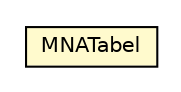 #!/usr/local/bin/dot
#
# Class diagram 
# Generated by UMLGraph version R5_6-24-gf6e263 (http://www.umlgraph.org/)
#

digraph G {
	edge [fontname="Helvetica",fontsize=10,labelfontname="Helvetica",labelfontsize=10];
	node [fontname="Helvetica",fontsize=10,shape=plaintext];
	nodesep=0.25;
	ranksep=0.5;
	// nl.egem.stuf.sector.bg._0204.MNATabel
	c105947 [label=<<table title="nl.egem.stuf.sector.bg._0204.MNATabel" border="0" cellborder="1" cellspacing="0" cellpadding="2" port="p" bgcolor="lemonChiffon" href="./MNATabel.html">
		<tr><td><table border="0" cellspacing="0" cellpadding="1">
<tr><td align="center" balign="center"> MNATabel </td></tr>
		</table></td></tr>
		</table>>, URL="./MNATabel.html", fontname="Helvetica", fontcolor="black", fontsize=10.0];
}

